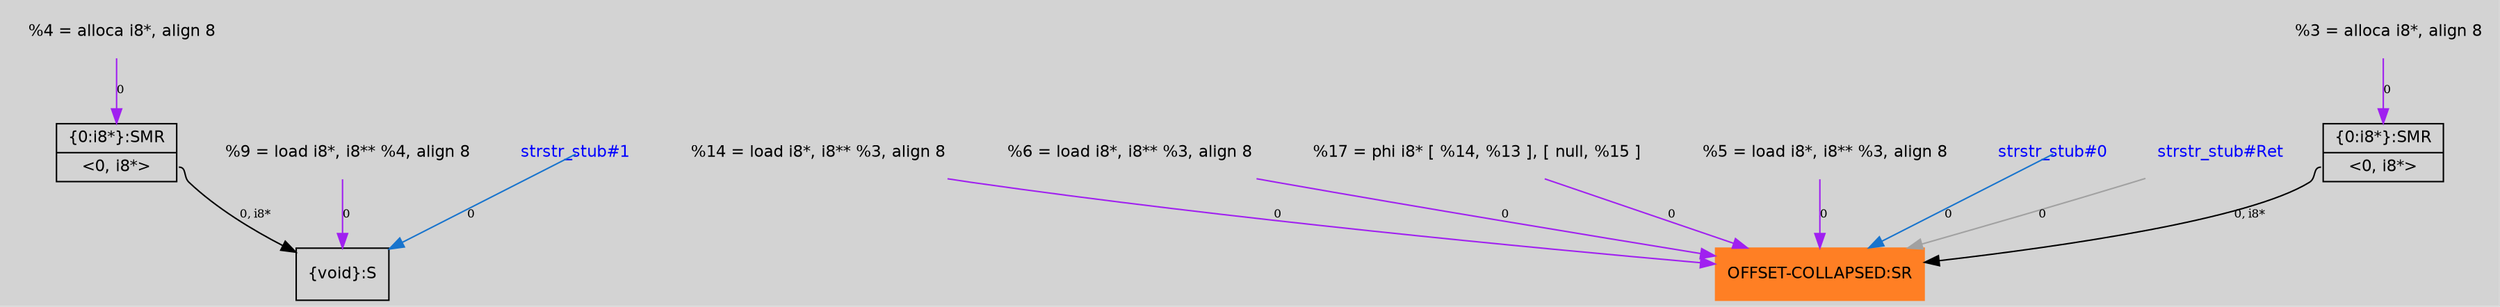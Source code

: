 digraph unnamed {
	graph [center=true, ratio=true, bgcolor=lightgray, fontname=Helvetica];
	node  [fontname=Helvetica, fontsize=11];

	Node0x2563ca0 [shape=record,label="{\{void\}:S}"];
	Node0x2564030 [shape=record,label="{\{0:i8*\}:SMR|{<s0>\<0, i8*\>}}"];
	Node0x2563d30 [shape=record,label="{\{0:i8*\}:SMR|{<s0>\<0, i8*\>}}"];
	Node0x2566980 [shape=record,color=chocolate1, style=filled,label="{OFFSET-COLLAPSED:SR}"];
	Node0x254ff38 [shape=plaintext, label ="  %14 = load i8*, i8** %3, align 8"];
	Node0x254ff38 -> Node0x2566980[arrowtail=tee,label="0",fontsize=8,color=purple];
	Node0x254f348 [shape=plaintext, label ="  %3 = alloca i8*, align 8"];
	Node0x254f348 -> Node0x2564030[arrowtail=tee,label="0",fontsize=8,color=purple];
	Node0x254fad8 [shape=plaintext, label ="  %6 = load i8*, i8** %3, align 8"];
	Node0x254fad8 -> Node0x2566980[arrowtail=tee,label="0",fontsize=8,color=purple];
	Node0x254f6a8 [shape=plaintext, label ="  %4 = alloca i8*, align 8"];
	Node0x254f6a8 -> Node0x2563d30[arrowtail=tee,label="0",fontsize=8,color=purple];
	Node0x254f628 [shape=plaintext, label ="  %17 = phi i8* [ %14, %13 ], [ null, %15 ]"];
	Node0x254f628 -> Node0x2566980[arrowtail=tee,label="0",fontsize=8,color=purple];
	Node0x254fc88 [shape=plaintext, label ="  %9 = load i8*, i8** %4, align 8"];
	Node0x254fc88 -> Node0x2563ca0[arrowtail=tee,label="0",fontsize=8,color=purple];
	Node0x254f858 [shape=plaintext, label ="  %5 = load i8*, i8** %3, align 8"];
	Node0x254f858 -> Node0x2566980[arrowtail=tee,label="0",fontsize=8,color=purple];
	Node0x254ed78 [shape=plaintext,fontcolor=blue, label ="strstr_stub#1"];
	Node0x254ed78 -> Node0x2563ca0[tailclip=false,color=dodgerblue3,label="0",fontsize=8];
	Node0x254ed50 [shape=plaintext,fontcolor=blue, label ="strstr_stub#0"];
	Node0x254ed50 -> Node0x2566980[tailclip=false,color=dodgerblue3,label="0",fontsize=8];
	Node0x254ec68 [shape=plaintext,fontcolor=blue, label ="strstr_stub#Ret"];
	Node0x254ec68 -> Node0x2566980[arrowtail=tee,color=gray63,label="0",fontsize=8];
	Node0x2564030:s0 -> Node0x2566980[arrowtail=tee,label="0, i8*",fontsize=8];
	Node0x2563d30:s0 -> Node0x2563ca0[arrowtail=tee,label="0, i8*",fontsize=8];
}
